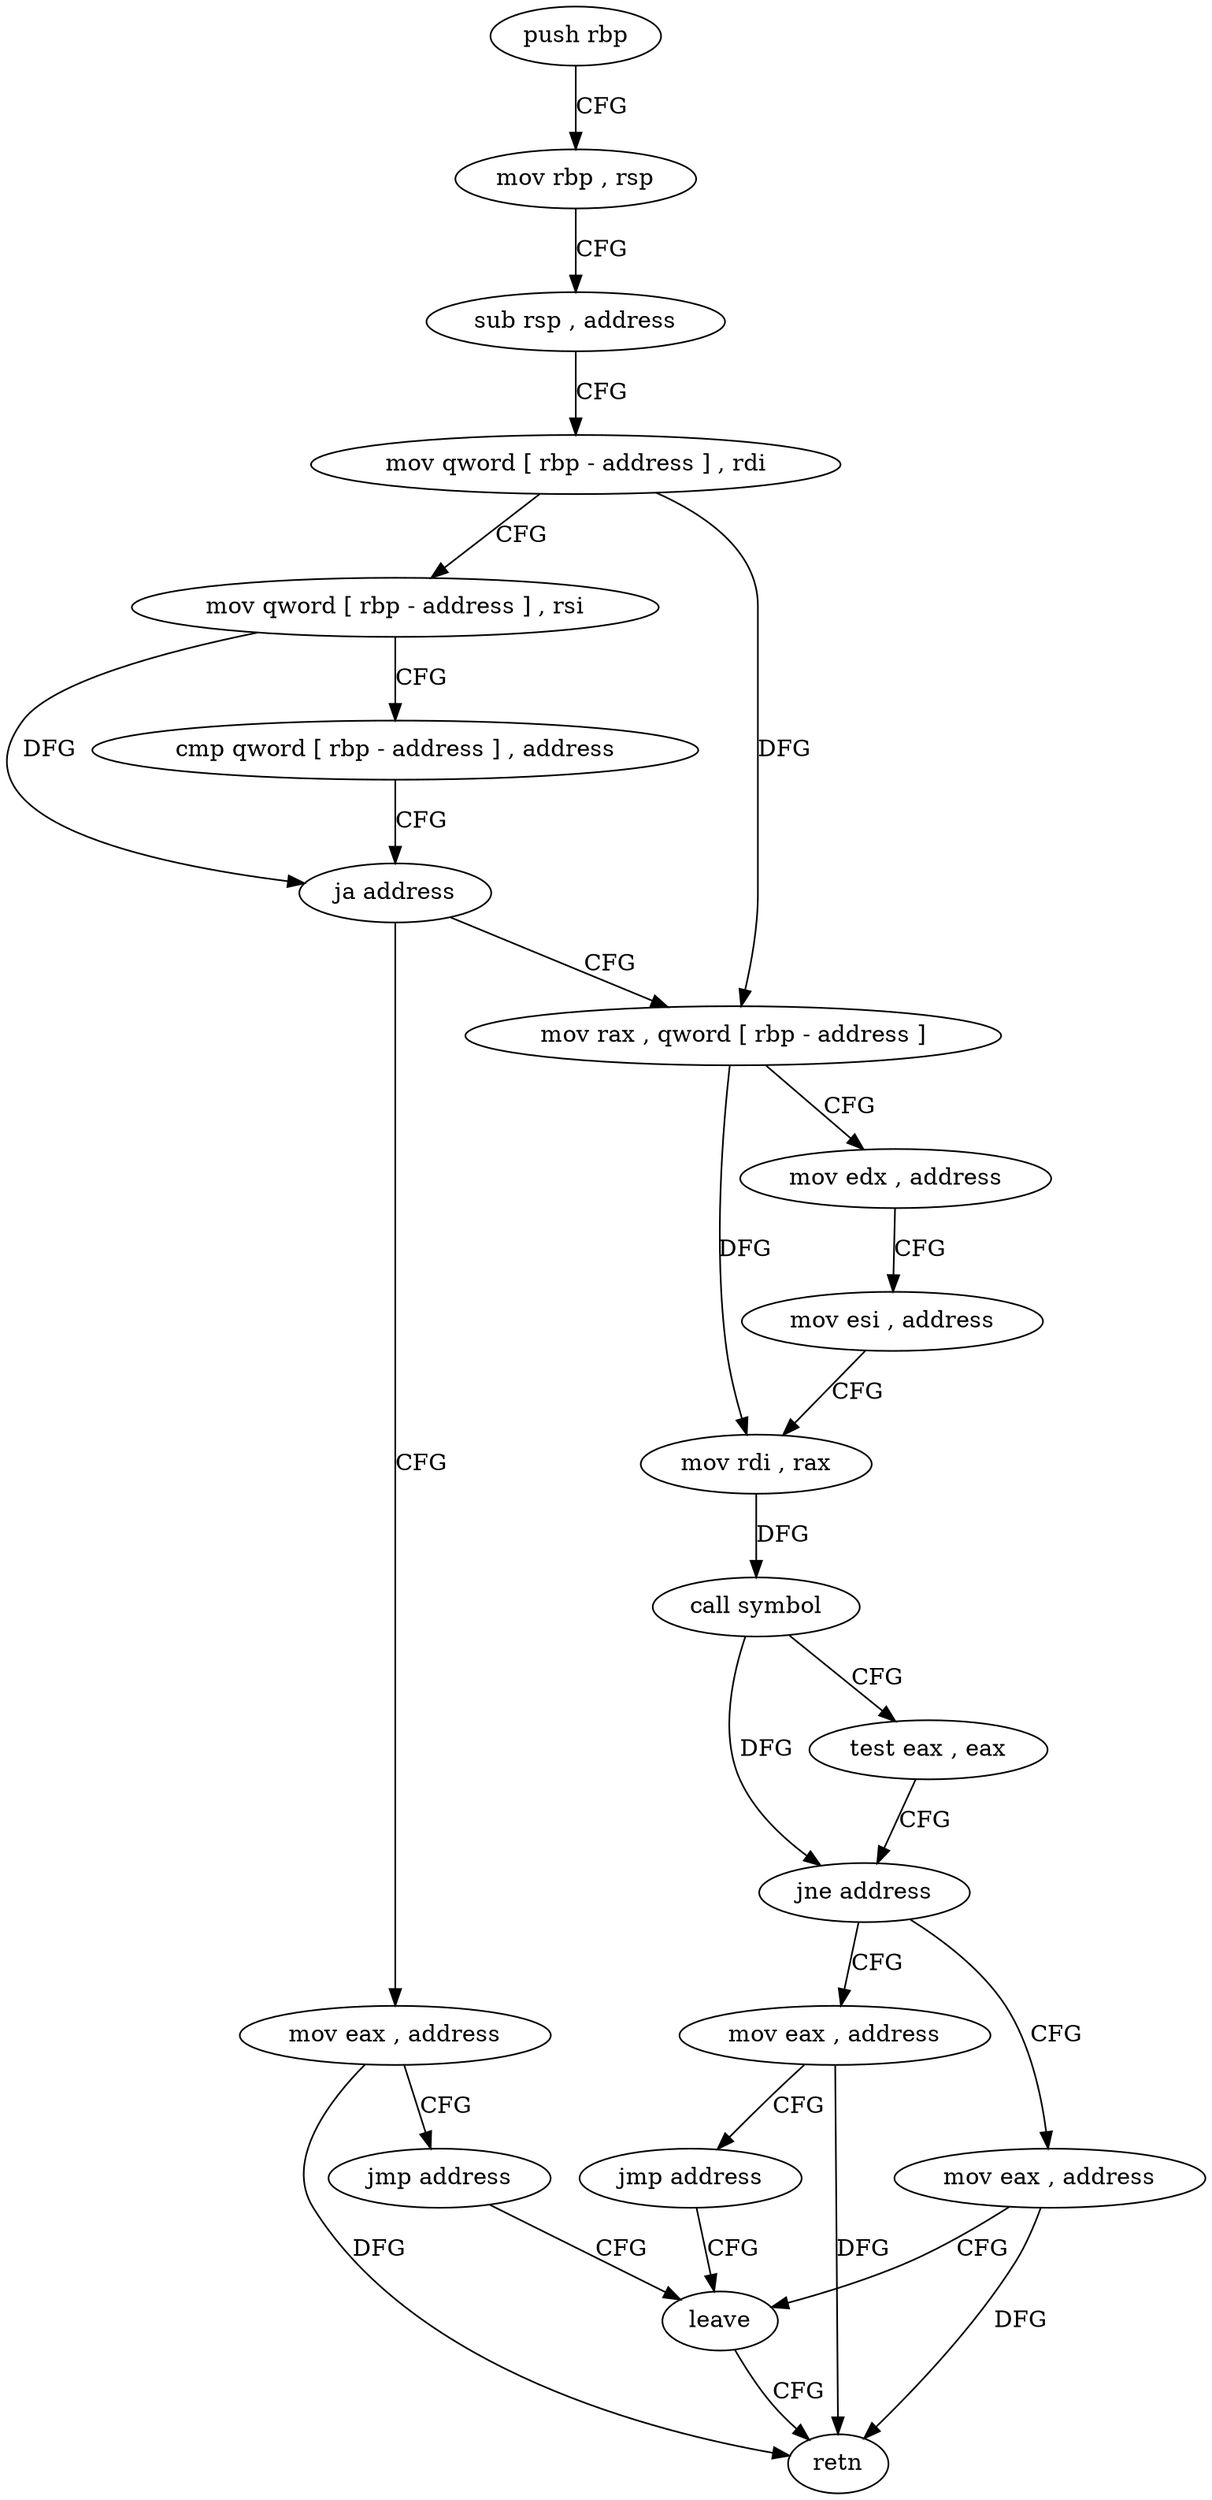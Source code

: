 digraph "func" {
"4209763" [label = "push rbp" ]
"4209764" [label = "mov rbp , rsp" ]
"4209767" [label = "sub rsp , address" ]
"4209771" [label = "mov qword [ rbp - address ] , rdi" ]
"4209775" [label = "mov qword [ rbp - address ] , rsi" ]
"4209779" [label = "cmp qword [ rbp - address ] , address" ]
"4209784" [label = "ja address" ]
"4209793" [label = "mov rax , qword [ rbp - address ]" ]
"4209786" [label = "mov eax , address" ]
"4209797" [label = "mov edx , address" ]
"4209802" [label = "mov esi , address" ]
"4209807" [label = "mov rdi , rax" ]
"4209810" [label = "call symbol" ]
"4209815" [label = "test eax , eax" ]
"4209817" [label = "jne address" ]
"4209826" [label = "mov eax , address" ]
"4209819" [label = "mov eax , address" ]
"4209791" [label = "jmp address" ]
"4209831" [label = "leave" ]
"4209824" [label = "jmp address" ]
"4209832" [label = "retn" ]
"4209763" -> "4209764" [ label = "CFG" ]
"4209764" -> "4209767" [ label = "CFG" ]
"4209767" -> "4209771" [ label = "CFG" ]
"4209771" -> "4209775" [ label = "CFG" ]
"4209771" -> "4209793" [ label = "DFG" ]
"4209775" -> "4209779" [ label = "CFG" ]
"4209775" -> "4209784" [ label = "DFG" ]
"4209779" -> "4209784" [ label = "CFG" ]
"4209784" -> "4209793" [ label = "CFG" ]
"4209784" -> "4209786" [ label = "CFG" ]
"4209793" -> "4209797" [ label = "CFG" ]
"4209793" -> "4209807" [ label = "DFG" ]
"4209786" -> "4209791" [ label = "CFG" ]
"4209786" -> "4209832" [ label = "DFG" ]
"4209797" -> "4209802" [ label = "CFG" ]
"4209802" -> "4209807" [ label = "CFG" ]
"4209807" -> "4209810" [ label = "DFG" ]
"4209810" -> "4209815" [ label = "CFG" ]
"4209810" -> "4209817" [ label = "DFG" ]
"4209815" -> "4209817" [ label = "CFG" ]
"4209817" -> "4209826" [ label = "CFG" ]
"4209817" -> "4209819" [ label = "CFG" ]
"4209826" -> "4209831" [ label = "CFG" ]
"4209826" -> "4209832" [ label = "DFG" ]
"4209819" -> "4209824" [ label = "CFG" ]
"4209819" -> "4209832" [ label = "DFG" ]
"4209791" -> "4209831" [ label = "CFG" ]
"4209831" -> "4209832" [ label = "CFG" ]
"4209824" -> "4209831" [ label = "CFG" ]
}
